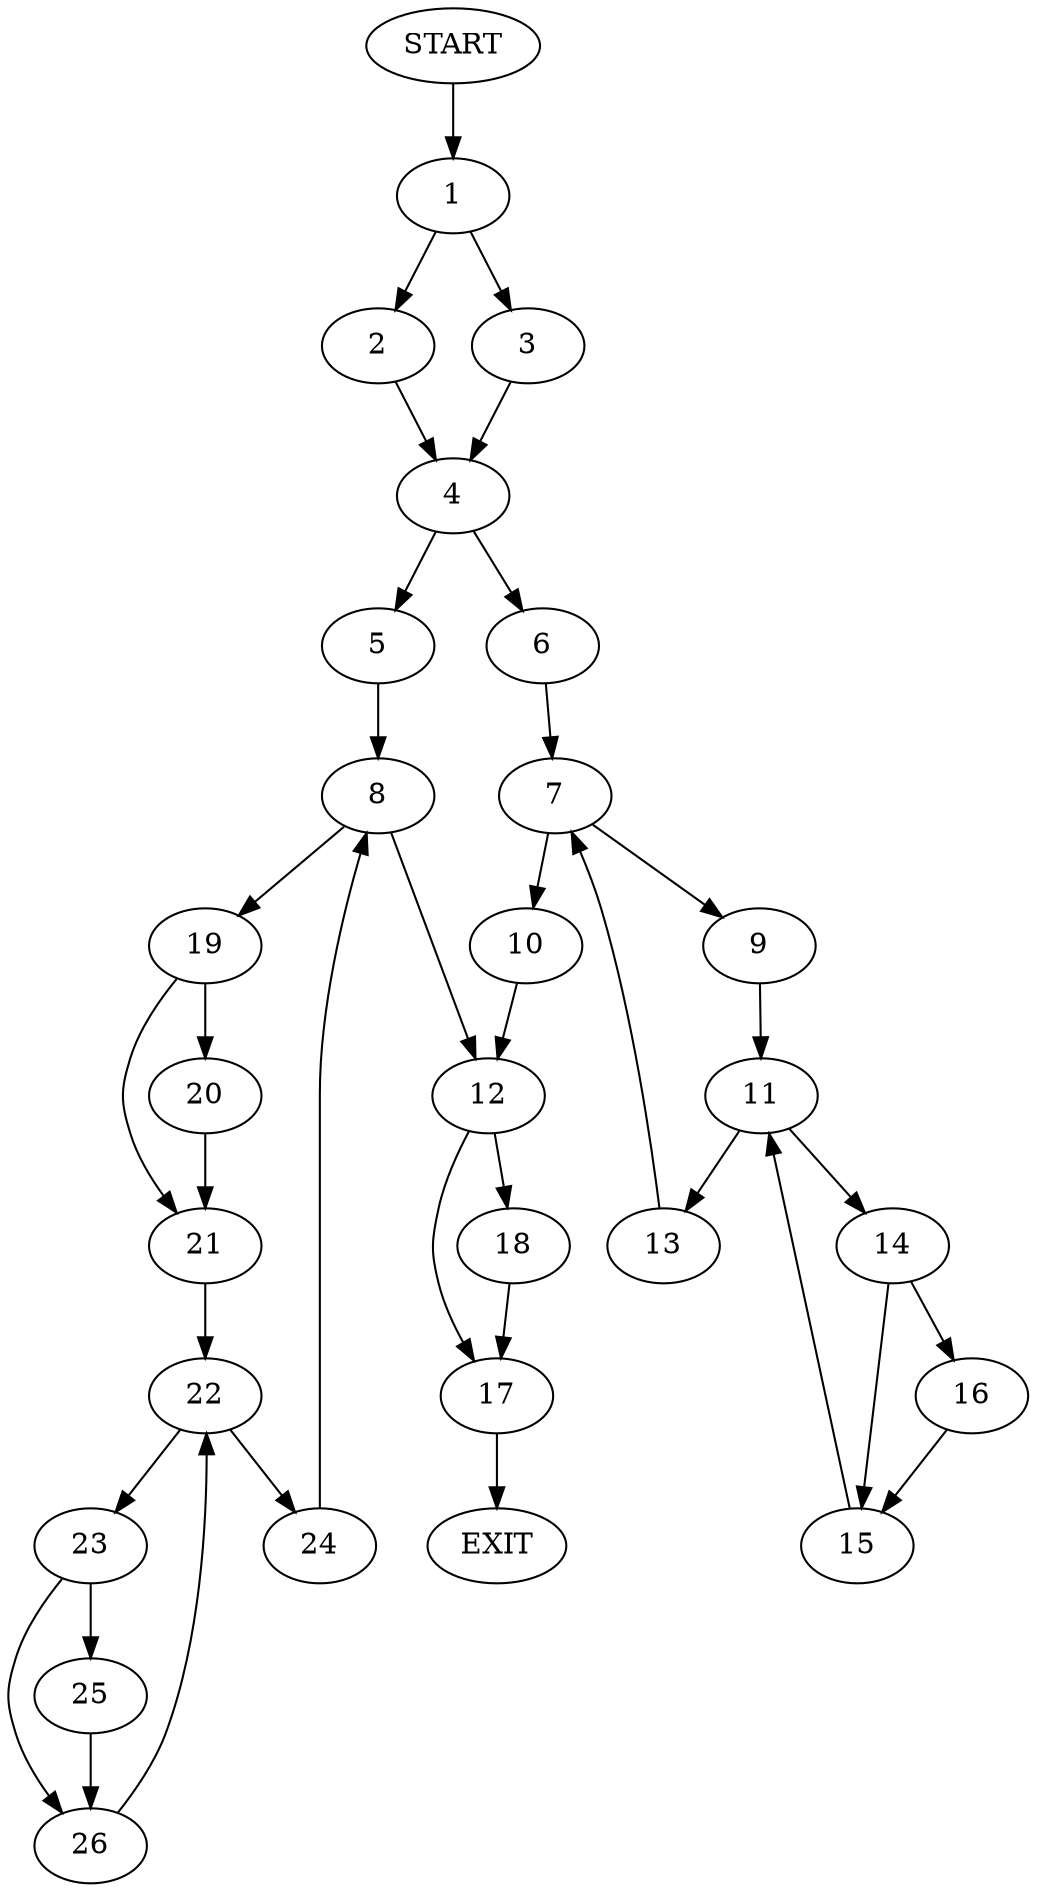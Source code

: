 digraph {
0 [label="START"]
27 [label="EXIT"]
0 -> 1
1 -> 2
1 -> 3
2 -> 4
3 -> 4
4 -> 5
4 -> 6
6 -> 7
5 -> 8
7 -> 9
7 -> 10
9 -> 11
10 -> 12
11 -> 13
11 -> 14
14 -> 15
14 -> 16
13 -> 7
16 -> 15
15 -> 11
12 -> 17
12 -> 18
8 -> 12
8 -> 19
19 -> 20
19 -> 21
20 -> 21
21 -> 22
22 -> 23
22 -> 24
23 -> 25
23 -> 26
24 -> 8
26 -> 22
25 -> 26
18 -> 17
17 -> 27
}
